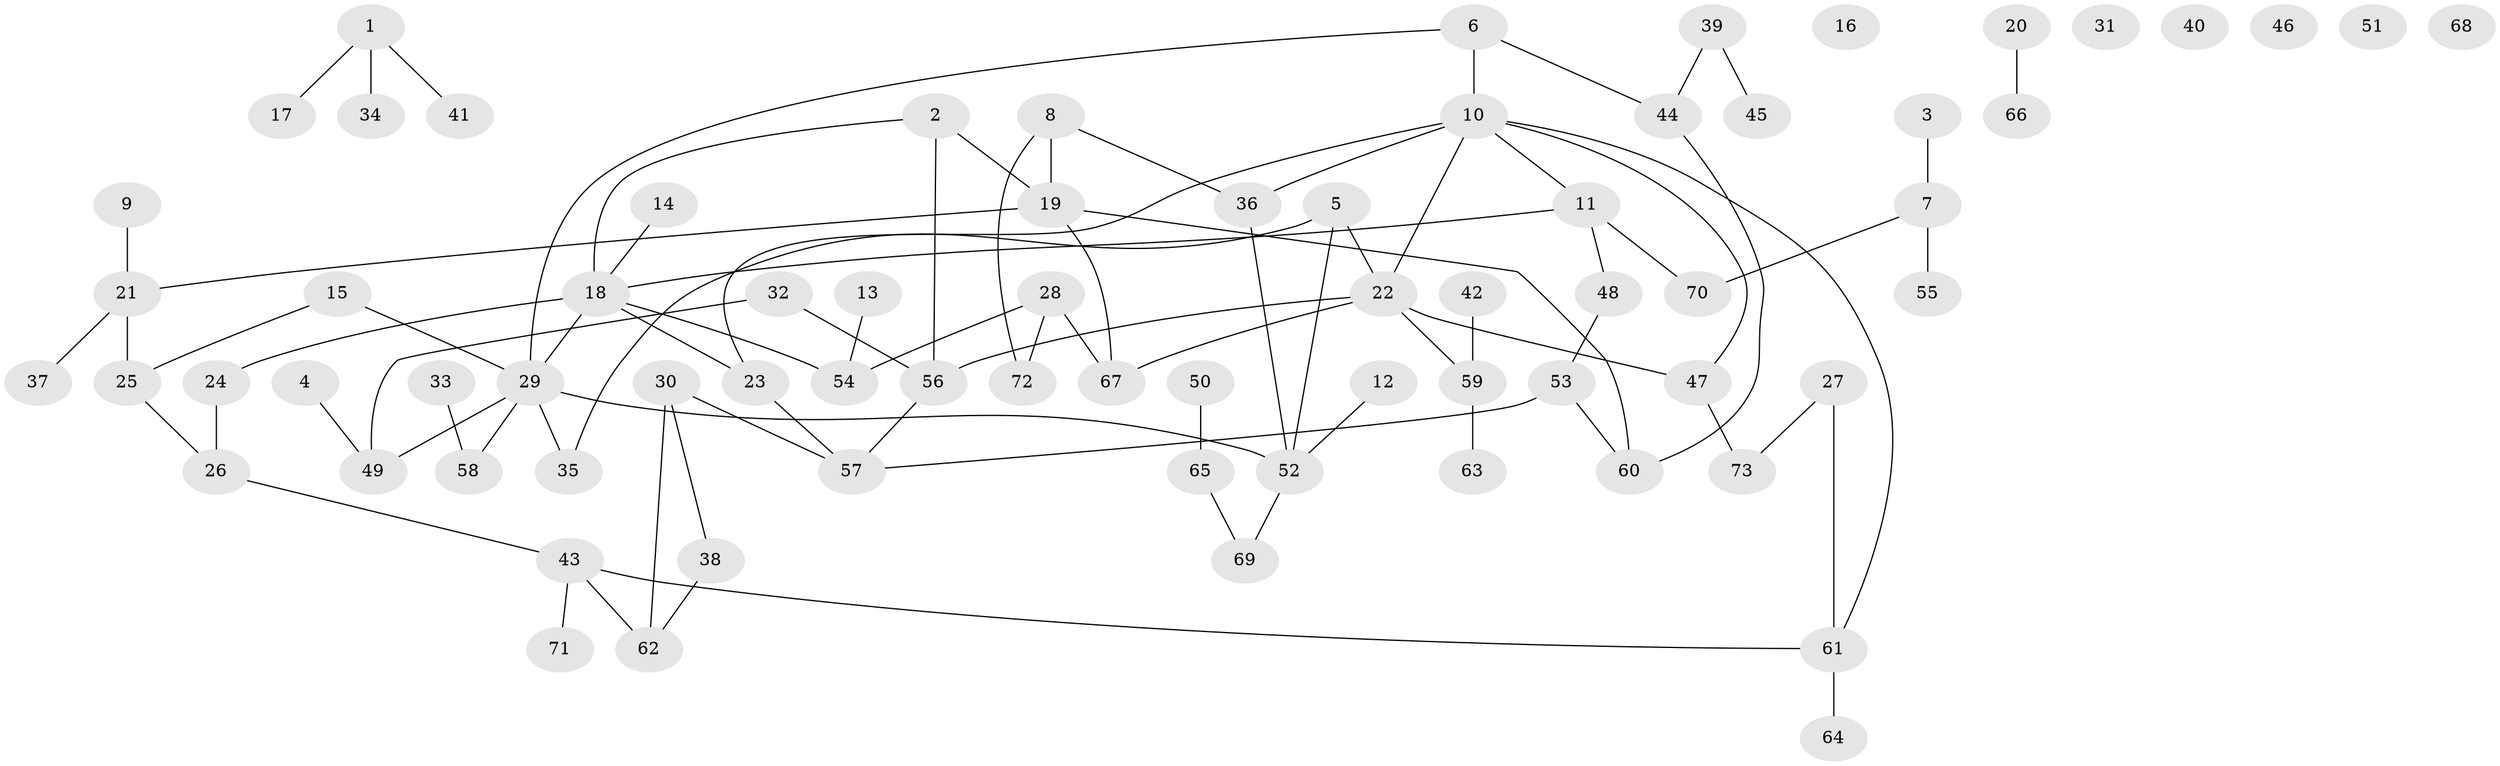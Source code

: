 // Generated by graph-tools (version 1.1) at 2025/25/03/09/25 03:25:13]
// undirected, 73 vertices, 86 edges
graph export_dot {
graph [start="1"]
  node [color=gray90,style=filled];
  1;
  2;
  3;
  4;
  5;
  6;
  7;
  8;
  9;
  10;
  11;
  12;
  13;
  14;
  15;
  16;
  17;
  18;
  19;
  20;
  21;
  22;
  23;
  24;
  25;
  26;
  27;
  28;
  29;
  30;
  31;
  32;
  33;
  34;
  35;
  36;
  37;
  38;
  39;
  40;
  41;
  42;
  43;
  44;
  45;
  46;
  47;
  48;
  49;
  50;
  51;
  52;
  53;
  54;
  55;
  56;
  57;
  58;
  59;
  60;
  61;
  62;
  63;
  64;
  65;
  66;
  67;
  68;
  69;
  70;
  71;
  72;
  73;
  1 -- 17;
  1 -- 34;
  1 -- 41;
  2 -- 18;
  2 -- 19;
  2 -- 56;
  3 -- 7;
  4 -- 49;
  5 -- 22;
  5 -- 35;
  5 -- 52;
  6 -- 10;
  6 -- 29;
  6 -- 44;
  7 -- 55;
  7 -- 70;
  8 -- 19;
  8 -- 36;
  8 -- 72;
  9 -- 21;
  10 -- 11;
  10 -- 22;
  10 -- 23;
  10 -- 36;
  10 -- 47;
  10 -- 61;
  11 -- 18;
  11 -- 48;
  11 -- 70;
  12 -- 52;
  13 -- 54;
  14 -- 18;
  15 -- 25;
  15 -- 29;
  18 -- 23;
  18 -- 24;
  18 -- 29;
  18 -- 54;
  19 -- 21;
  19 -- 60;
  19 -- 67;
  20 -- 66;
  21 -- 25;
  21 -- 37;
  22 -- 47;
  22 -- 56;
  22 -- 59;
  22 -- 67;
  23 -- 57;
  24 -- 26;
  25 -- 26;
  26 -- 43;
  27 -- 61;
  27 -- 73;
  28 -- 54;
  28 -- 67;
  28 -- 72;
  29 -- 35;
  29 -- 49;
  29 -- 52;
  29 -- 58;
  30 -- 38;
  30 -- 57;
  30 -- 62;
  32 -- 49;
  32 -- 56;
  33 -- 58;
  36 -- 52;
  38 -- 62;
  39 -- 44;
  39 -- 45;
  42 -- 59;
  43 -- 61;
  43 -- 62;
  43 -- 71;
  44 -- 60;
  47 -- 73;
  48 -- 53;
  50 -- 65;
  52 -- 69;
  53 -- 57;
  53 -- 60;
  56 -- 57;
  59 -- 63;
  61 -- 64;
  65 -- 69;
}
